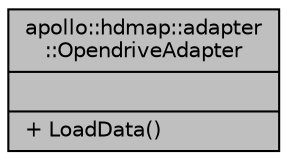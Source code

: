 digraph "apollo::hdmap::adapter::OpendriveAdapter"
{
  edge [fontname="Helvetica",fontsize="10",labelfontname="Helvetica",labelfontsize="10"];
  node [fontname="Helvetica",fontsize="10",shape=record];
  Node1 [label="{apollo::hdmap::adapter\l::OpendriveAdapter\n||+ LoadData()\l}",height=0.2,width=0.4,color="black", fillcolor="grey75", style="filled" fontcolor="black"];
}
